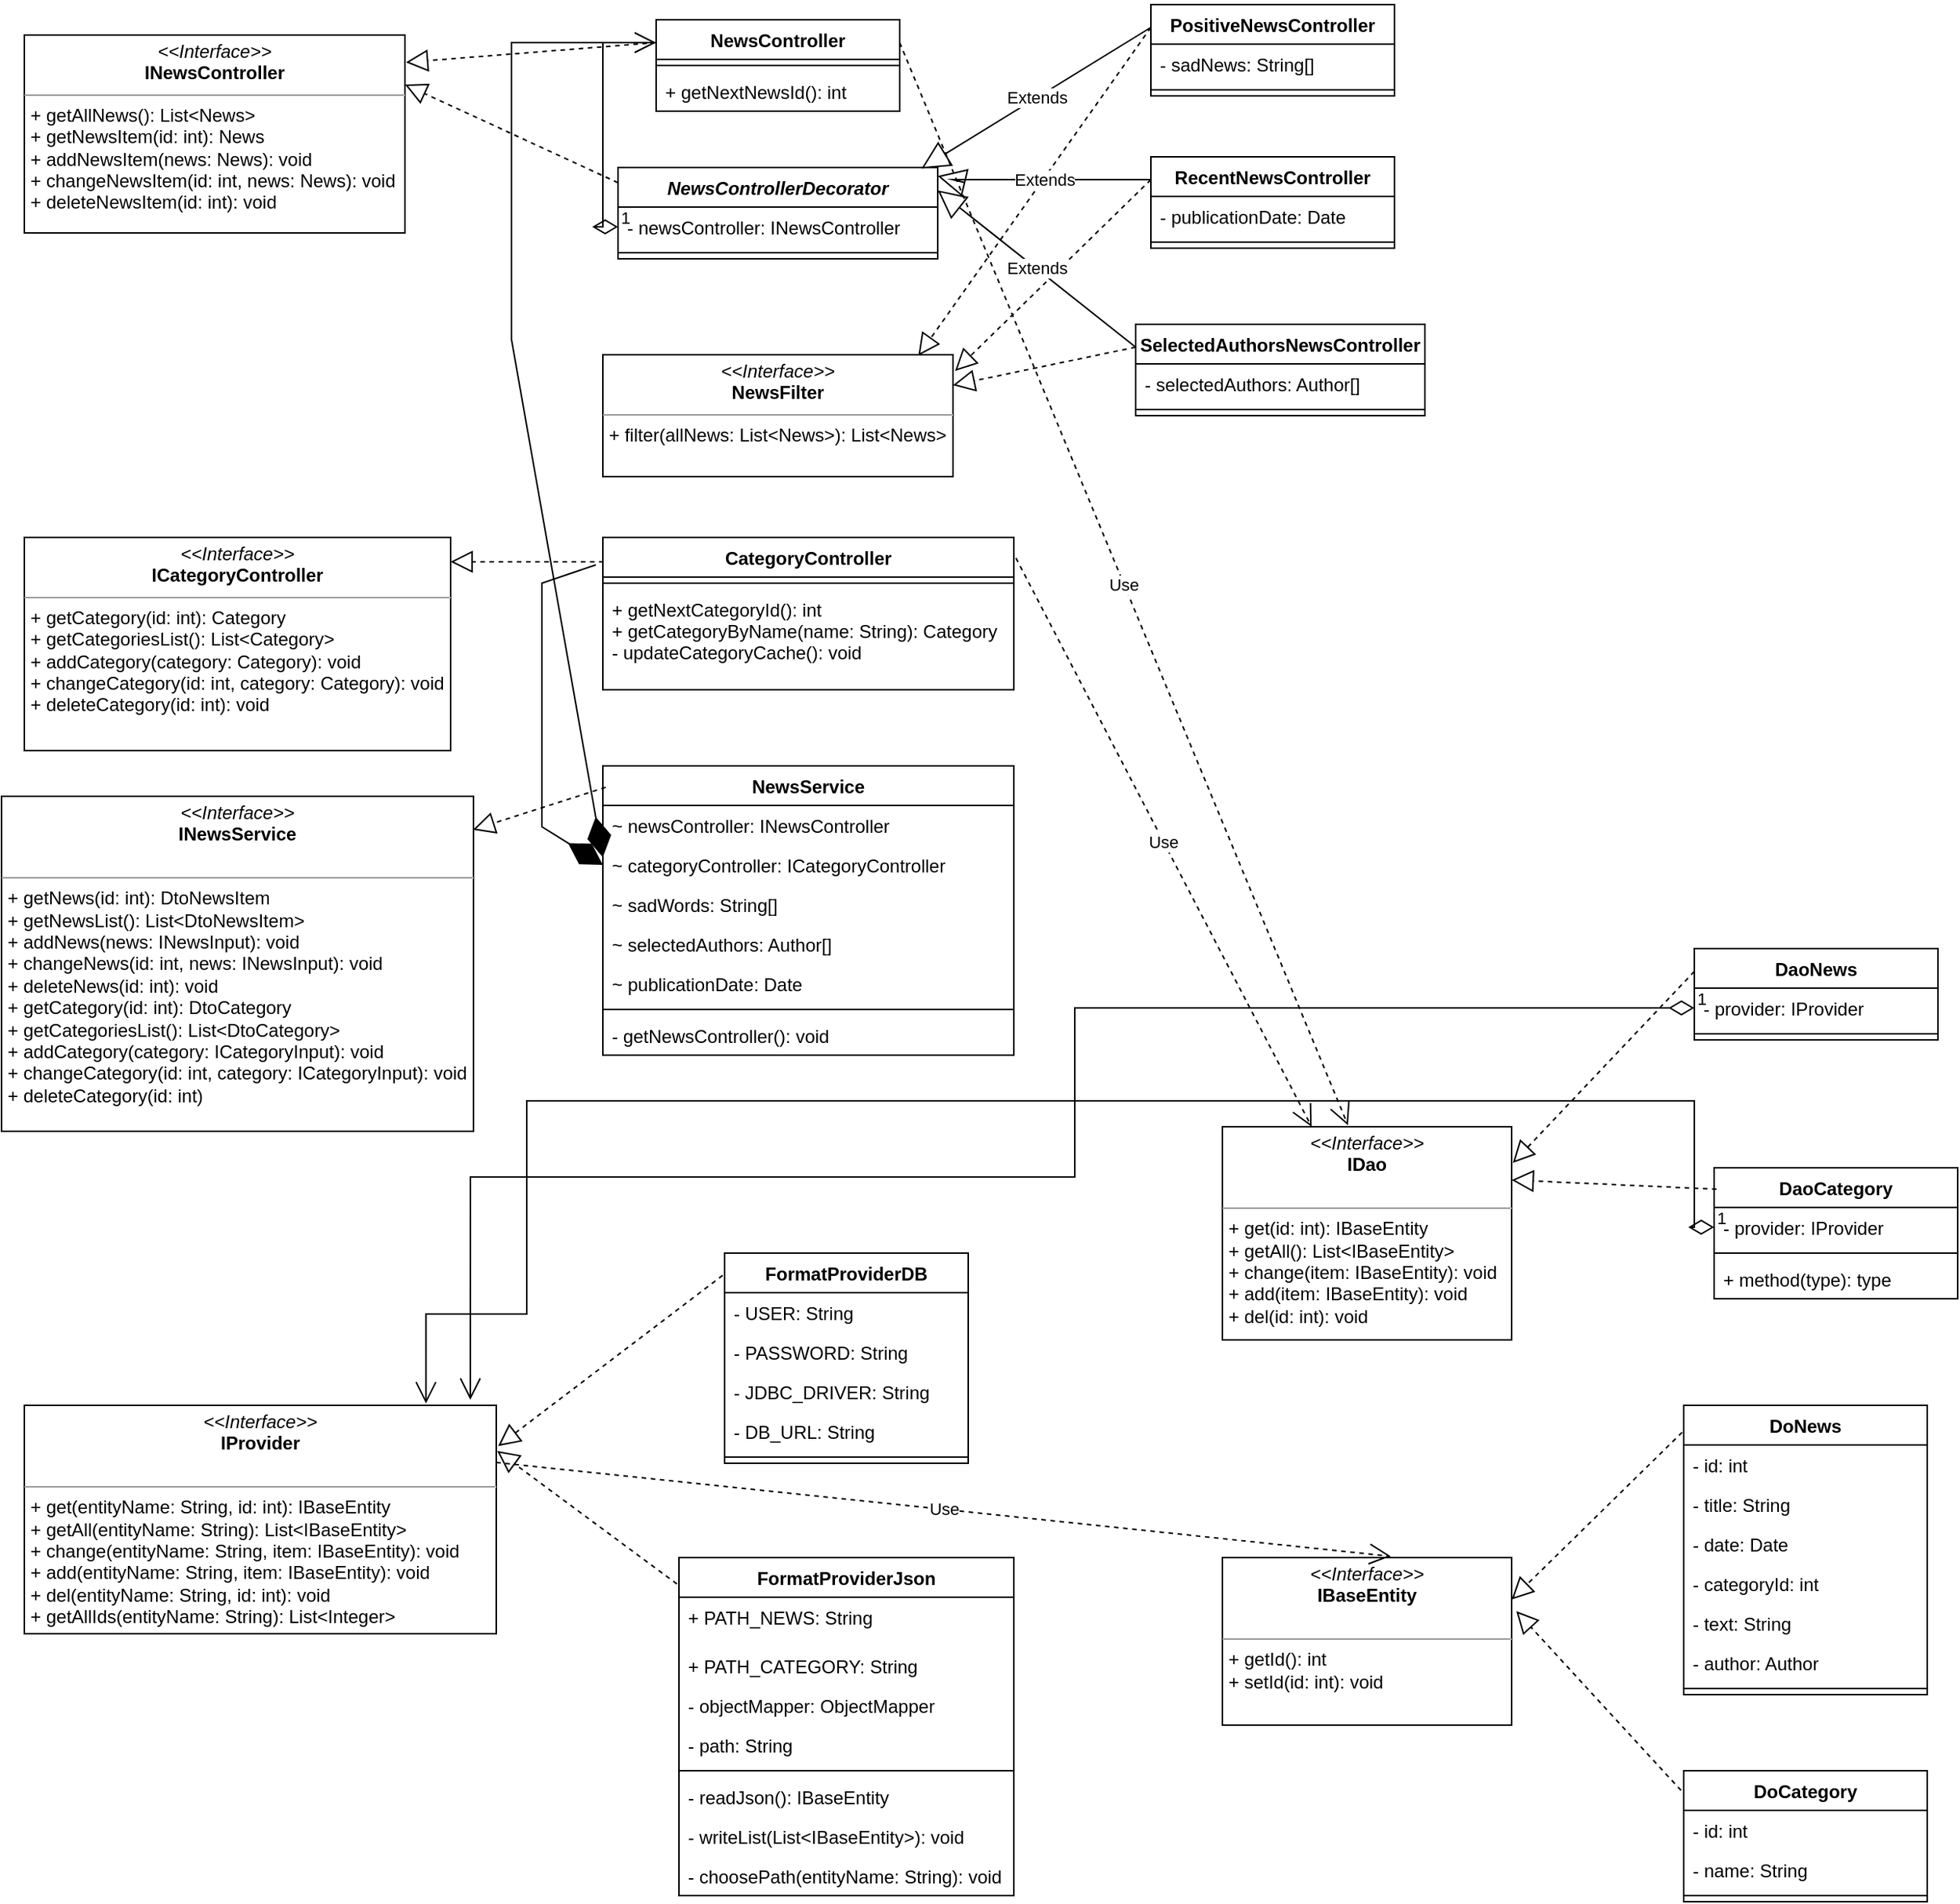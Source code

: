 <mxfile version="15.8.2" type="google"><diagram id="KRWo488J2m0xZVGB2oWI" name="Page-1"><mxGraphModel dx="1202" dy="513" grid="1" gridSize="10" guides="1" tooltips="1" connect="1" arrows="1" fold="1" page="1" pageScale="1" pageWidth="1654" pageHeight="2336" math="0" shadow="0"><root><mxCell id="0"/><mxCell id="1" parent="0"/><mxCell id="7Oiz3W9XAh2TRbQT5MyR-5" value="&lt;p style=&quot;margin: 0px ; margin-top: 4px ; text-align: center&quot;&gt;&lt;i&gt;&amp;lt;&amp;lt;Interface&amp;gt;&amp;gt;&lt;/i&gt;&lt;br&gt;&lt;b&gt;INewsController&lt;/b&gt;&lt;/p&gt;&lt;hr size=&quot;1&quot;&gt;&lt;p style=&quot;margin: 0px 0px 0px 4px&quot;&gt;+ getAllNews(): List&amp;lt;News&amp;gt;&lt;br&gt;+ getNewsItem(id: int): News&lt;/p&gt;&lt;p style=&quot;margin: 0px 0px 0px 4px&quot;&gt;+ addNewsItem(news: News): void&lt;/p&gt;&lt;p style=&quot;margin: 0px 0px 0px 4px&quot;&gt;+ changeNewsItem(id: int, news: News): void&lt;/p&gt;&lt;p style=&quot;margin: 0px 0px 0px 4px&quot;&gt;+ deleteNewsItem(id: int): void&lt;/p&gt;" style="verticalAlign=top;align=left;overflow=fill;fontSize=12;fontFamily=Helvetica;html=1;" vertex="1" parent="1"><mxGeometry x="40" y="40" width="250" height="130" as="geometry"/></mxCell><mxCell id="7Oiz3W9XAh2TRbQT5MyR-6" value="&lt;p style=&quot;margin: 0px ; margin-top: 4px ; text-align: center&quot;&gt;&lt;i&gt;&amp;lt;&amp;lt;Interface&amp;gt;&amp;gt;&lt;/i&gt;&lt;br&gt;&lt;b&gt;ICategoryController&lt;/b&gt;&lt;/p&gt;&lt;hr size=&quot;1&quot;&gt;&lt;p style=&quot;margin: 0px ; margin-left: 4px&quot;&gt;+ getCategory(id: int): Category&lt;br&gt;+ getCategoriesList(): List&amp;lt;Category&amp;gt;&lt;/p&gt;&lt;p style=&quot;margin: 0px ; margin-left: 4px&quot;&gt;+ addCategory(category: Category): void&lt;/p&gt;&lt;p style=&quot;margin: 0px ; margin-left: 4px&quot;&gt;+ changeCategory(id: int, category: Category): void&lt;/p&gt;&lt;p style=&quot;margin: 0px ; margin-left: 4px&quot;&gt;+ deleteCategory(id: int): void&lt;/p&gt;" style="verticalAlign=top;align=left;overflow=fill;fontSize=12;fontFamily=Helvetica;html=1;" vertex="1" parent="1"><mxGeometry x="40" y="370" width="280" height="140" as="geometry"/></mxCell><mxCell id="7Oiz3W9XAh2TRbQT5MyR-7" value="NewsController" style="swimlane;fontStyle=1;align=center;verticalAlign=top;childLayout=stackLayout;horizontal=1;startSize=26;horizontalStack=0;resizeParent=1;resizeParentMax=0;resizeLast=0;collapsible=1;marginBottom=0;" vertex="1" parent="1"><mxGeometry x="455" y="30" width="160" height="60" as="geometry"/></mxCell><mxCell id="7Oiz3W9XAh2TRbQT5MyR-9" value="" style="line;strokeWidth=1;fillColor=none;align=left;verticalAlign=middle;spacingTop=-1;spacingLeft=3;spacingRight=3;rotatable=0;labelPosition=right;points=[];portConstraint=eastwest;" vertex="1" parent="7Oiz3W9XAh2TRbQT5MyR-7"><mxGeometry y="26" width="160" height="8" as="geometry"/></mxCell><mxCell id="7Oiz3W9XAh2TRbQT5MyR-10" value="+ getNextNewsId(): int" style="text;strokeColor=none;fillColor=none;align=left;verticalAlign=top;spacingLeft=4;spacingRight=4;overflow=hidden;rotatable=0;points=[[0,0.5],[1,0.5]];portConstraint=eastwest;" vertex="1" parent="7Oiz3W9XAh2TRbQT5MyR-7"><mxGeometry y="34" width="160" height="26" as="geometry"/></mxCell><mxCell id="7Oiz3W9XAh2TRbQT5MyR-11" value="NewsControllerDecorator" style="swimlane;fontStyle=3;align=center;verticalAlign=top;childLayout=stackLayout;horizontal=1;startSize=26;horizontalStack=0;resizeParent=1;resizeParentMax=0;resizeLast=0;collapsible=1;marginBottom=0;" vertex="1" parent="1"><mxGeometry x="430" y="127" width="210" height="60" as="geometry"/></mxCell><mxCell id="7Oiz3W9XAh2TRbQT5MyR-12" value="- newsController: INewsController" style="text;strokeColor=none;fillColor=none;align=left;verticalAlign=top;spacingLeft=4;spacingRight=4;overflow=hidden;rotatable=0;points=[[0,0.5],[1,0.5]];portConstraint=eastwest;" vertex="1" parent="7Oiz3W9XAh2TRbQT5MyR-11"><mxGeometry y="26" width="210" height="26" as="geometry"/></mxCell><mxCell id="7Oiz3W9XAh2TRbQT5MyR-13" value="" style="line;strokeWidth=1;fillColor=none;align=left;verticalAlign=middle;spacingTop=-1;spacingLeft=3;spacingRight=3;rotatable=0;labelPosition=right;points=[];portConstraint=eastwest;" vertex="1" parent="7Oiz3W9XAh2TRbQT5MyR-11"><mxGeometry y="52" width="210" height="8" as="geometry"/></mxCell><mxCell id="7Oiz3W9XAh2TRbQT5MyR-15" value="PositiveNewsController" style="swimlane;fontStyle=1;align=center;verticalAlign=top;childLayout=stackLayout;horizontal=1;startSize=26;horizontalStack=0;resizeParent=1;resizeParentMax=0;resizeLast=0;collapsible=1;marginBottom=0;" vertex="1" parent="1"><mxGeometry x="780" y="20" width="160" height="60" as="geometry"/></mxCell><mxCell id="7Oiz3W9XAh2TRbQT5MyR-16" value="- sadNews: String[]" style="text;strokeColor=none;fillColor=none;align=left;verticalAlign=top;spacingLeft=4;spacingRight=4;overflow=hidden;rotatable=0;points=[[0,0.5],[1,0.5]];portConstraint=eastwest;" vertex="1" parent="7Oiz3W9XAh2TRbQT5MyR-15"><mxGeometry y="26" width="160" height="26" as="geometry"/></mxCell><mxCell id="7Oiz3W9XAh2TRbQT5MyR-17" value="" style="line;strokeWidth=1;fillColor=none;align=left;verticalAlign=middle;spacingTop=-1;spacingLeft=3;spacingRight=3;rotatable=0;labelPosition=right;points=[];portConstraint=eastwest;" vertex="1" parent="7Oiz3W9XAh2TRbQT5MyR-15"><mxGeometry y="52" width="160" height="8" as="geometry"/></mxCell><mxCell id="7Oiz3W9XAh2TRbQT5MyR-19" value="RecentNewsController" style="swimlane;fontStyle=1;align=center;verticalAlign=top;childLayout=stackLayout;horizontal=1;startSize=26;horizontalStack=0;resizeParent=1;resizeParentMax=0;resizeLast=0;collapsible=1;marginBottom=0;" vertex="1" parent="1"><mxGeometry x="780" y="120" width="160" height="60" as="geometry"/></mxCell><mxCell id="7Oiz3W9XAh2TRbQT5MyR-20" value="- publicationDate: Date" style="text;strokeColor=none;fillColor=none;align=left;verticalAlign=top;spacingLeft=4;spacingRight=4;overflow=hidden;rotatable=0;points=[[0,0.5],[1,0.5]];portConstraint=eastwest;" vertex="1" parent="7Oiz3W9XAh2TRbQT5MyR-19"><mxGeometry y="26" width="160" height="26" as="geometry"/></mxCell><mxCell id="7Oiz3W9XAh2TRbQT5MyR-21" value="" style="line;strokeWidth=1;fillColor=none;align=left;verticalAlign=middle;spacingTop=-1;spacingLeft=3;spacingRight=3;rotatable=0;labelPosition=right;points=[];portConstraint=eastwest;" vertex="1" parent="7Oiz3W9XAh2TRbQT5MyR-19"><mxGeometry y="52" width="160" height="8" as="geometry"/></mxCell><mxCell id="7Oiz3W9XAh2TRbQT5MyR-23" value="SelectedAuthorsNewsController" style="swimlane;fontStyle=1;align=center;verticalAlign=top;childLayout=stackLayout;horizontal=1;startSize=26;horizontalStack=0;resizeParent=1;resizeParentMax=0;resizeLast=0;collapsible=1;marginBottom=0;" vertex="1" parent="1"><mxGeometry x="770" y="230" width="190" height="60" as="geometry"/></mxCell><mxCell id="7Oiz3W9XAh2TRbQT5MyR-24" value="- selectedAuthors: Author[]" style="text;strokeColor=none;fillColor=none;align=left;verticalAlign=top;spacingLeft=4;spacingRight=4;overflow=hidden;rotatable=0;points=[[0,0.5],[1,0.5]];portConstraint=eastwest;" vertex="1" parent="7Oiz3W9XAh2TRbQT5MyR-23"><mxGeometry y="26" width="190" height="26" as="geometry"/></mxCell><mxCell id="7Oiz3W9XAh2TRbQT5MyR-25" value="" style="line;strokeWidth=1;fillColor=none;align=left;verticalAlign=middle;spacingTop=-1;spacingLeft=3;spacingRight=3;rotatable=0;labelPosition=right;points=[];portConstraint=eastwest;" vertex="1" parent="7Oiz3W9XAh2TRbQT5MyR-23"><mxGeometry y="52" width="190" height="8" as="geometry"/></mxCell><mxCell id="7Oiz3W9XAh2TRbQT5MyR-27" value="CategoryController" style="swimlane;fontStyle=1;align=center;verticalAlign=top;childLayout=stackLayout;horizontal=1;startSize=26;horizontalStack=0;resizeParent=1;resizeParentMax=0;resizeLast=0;collapsible=1;marginBottom=0;" vertex="1" parent="1"><mxGeometry x="420" y="370" width="270" height="100" as="geometry"/></mxCell><mxCell id="7Oiz3W9XAh2TRbQT5MyR-29" value="" style="line;strokeWidth=1;fillColor=none;align=left;verticalAlign=middle;spacingTop=-1;spacingLeft=3;spacingRight=3;rotatable=0;labelPosition=right;points=[];portConstraint=eastwest;" vertex="1" parent="7Oiz3W9XAh2TRbQT5MyR-27"><mxGeometry y="26" width="270" height="8" as="geometry"/></mxCell><mxCell id="7Oiz3W9XAh2TRbQT5MyR-30" value="+ getNextCategoryId(): int&#10;+ getCategoryByName(name: String): Category&#10;- updateCategoryCache(): void" style="text;strokeColor=none;fillColor=none;align=left;verticalAlign=top;spacingLeft=4;spacingRight=4;overflow=hidden;rotatable=0;points=[[0,0.5],[1,0.5]];portConstraint=eastwest;" vertex="1" parent="7Oiz3W9XAh2TRbQT5MyR-27"><mxGeometry y="34" width="270" height="66" as="geometry"/></mxCell><mxCell id="7Oiz3W9XAh2TRbQT5MyR-31" value="&lt;p style=&quot;margin: 0px ; margin-top: 4px ; text-align: center&quot;&gt;&lt;i&gt;&amp;lt;&amp;lt;Interface&amp;gt;&amp;gt;&lt;/i&gt;&lt;br&gt;&lt;b&gt;NewsFilter&lt;/b&gt;&lt;/p&gt;&lt;hr size=&quot;1&quot;&gt;&lt;p style=&quot;margin: 0px ; margin-left: 4px&quot;&gt;+ filter(allNews: List&amp;lt;News&amp;gt;): List&amp;lt;News&amp;gt;&lt;/p&gt;" style="verticalAlign=top;align=left;overflow=fill;fontSize=12;fontFamily=Helvetica;html=1;" vertex="1" parent="1"><mxGeometry x="420" y="250" width="230" height="80" as="geometry"/></mxCell><mxCell id="7Oiz3W9XAh2TRbQT5MyR-33" value="NewsService" style="swimlane;fontStyle=1;align=center;verticalAlign=top;childLayout=stackLayout;horizontal=1;startSize=26;horizontalStack=0;resizeParent=1;resizeParentMax=0;resizeLast=0;collapsible=1;marginBottom=0;" vertex="1" parent="1"><mxGeometry x="420" y="520" width="270" height="190" as="geometry"/></mxCell><mxCell id="7Oiz3W9XAh2TRbQT5MyR-34" value="~ newsController: INewsController" style="text;strokeColor=none;fillColor=none;align=left;verticalAlign=top;spacingLeft=4;spacingRight=4;overflow=hidden;rotatable=0;points=[[0,0.5],[1,0.5]];portConstraint=eastwest;" vertex="1" parent="7Oiz3W9XAh2TRbQT5MyR-33"><mxGeometry y="26" width="270" height="26" as="geometry"/></mxCell><mxCell id="7Oiz3W9XAh2TRbQT5MyR-40" value="~ categoryController: ICategoryController" style="text;strokeColor=none;fillColor=none;align=left;verticalAlign=top;spacingLeft=4;spacingRight=4;overflow=hidden;rotatable=0;points=[[0,0.5],[1,0.5]];portConstraint=eastwest;" vertex="1" parent="7Oiz3W9XAh2TRbQT5MyR-33"><mxGeometry y="52" width="270" height="26" as="geometry"/></mxCell><mxCell id="7Oiz3W9XAh2TRbQT5MyR-38" value="~ sadWords: String[]" style="text;strokeColor=none;fillColor=none;align=left;verticalAlign=top;spacingLeft=4;spacingRight=4;overflow=hidden;rotatable=0;points=[[0,0.5],[1,0.5]];portConstraint=eastwest;" vertex="1" parent="7Oiz3W9XAh2TRbQT5MyR-33"><mxGeometry y="78" width="270" height="26" as="geometry"/></mxCell><mxCell id="7Oiz3W9XAh2TRbQT5MyR-39" value="~ selectedAuthors: Author[]" style="text;strokeColor=none;fillColor=none;align=left;verticalAlign=top;spacingLeft=4;spacingRight=4;overflow=hidden;rotatable=0;points=[[0,0.5],[1,0.5]];portConstraint=eastwest;" vertex="1" parent="7Oiz3W9XAh2TRbQT5MyR-33"><mxGeometry y="104" width="270" height="26" as="geometry"/></mxCell><mxCell id="7Oiz3W9XAh2TRbQT5MyR-37" value="~ publicationDate: Date" style="text;strokeColor=none;fillColor=none;align=left;verticalAlign=top;spacingLeft=4;spacingRight=4;overflow=hidden;rotatable=0;points=[[0,0.5],[1,0.5]];portConstraint=eastwest;" vertex="1" parent="7Oiz3W9XAh2TRbQT5MyR-33"><mxGeometry y="130" width="270" height="26" as="geometry"/></mxCell><mxCell id="7Oiz3W9XAh2TRbQT5MyR-35" value="" style="line;strokeWidth=1;fillColor=none;align=left;verticalAlign=middle;spacingTop=-1;spacingLeft=3;spacingRight=3;rotatable=0;labelPosition=right;points=[];portConstraint=eastwest;" vertex="1" parent="7Oiz3W9XAh2TRbQT5MyR-33"><mxGeometry y="156" width="270" height="8" as="geometry"/></mxCell><mxCell id="7Oiz3W9XAh2TRbQT5MyR-36" value="- getNewsController(): void" style="text;strokeColor=none;fillColor=none;align=left;verticalAlign=top;spacingLeft=4;spacingRight=4;overflow=hidden;rotatable=0;points=[[0,0.5],[1,0.5]];portConstraint=eastwest;" vertex="1" parent="7Oiz3W9XAh2TRbQT5MyR-33"><mxGeometry y="164" width="270" height="26" as="geometry"/></mxCell><mxCell id="7Oiz3W9XAh2TRbQT5MyR-41" value="&lt;p style=&quot;margin: 0px ; margin-top: 4px ; text-align: center&quot;&gt;&lt;i&gt;&amp;lt;&amp;lt;Interface&amp;gt;&amp;gt;&lt;/i&gt;&lt;br&gt;&lt;b&gt;INewsService&lt;/b&gt;&lt;/p&gt;&lt;p style=&quot;margin: 0px ; margin-left: 4px&quot;&gt;&lt;br&gt;&lt;/p&gt;&lt;hr size=&quot;1&quot;&gt;&lt;p style=&quot;margin: 0px ; margin-left: 4px&quot;&gt;+ getNews(id: int): DtoNewsItem&lt;/p&gt;&lt;p style=&quot;margin: 0px ; margin-left: 4px&quot;&gt;+ getNewsList(): List&amp;lt;DtoNewsItem&amp;gt;&lt;/p&gt;&lt;p style=&quot;margin: 0px ; margin-left: 4px&quot;&gt;+ addNews(news: INewsInput): void&lt;/p&gt;&lt;p style=&quot;margin: 0px ; margin-left: 4px&quot;&gt;+ changeNews(id: int, news: INewsInput): void&lt;/p&gt;&lt;p style=&quot;margin: 0px ; margin-left: 4px&quot;&gt;+ deleteNews(id: int): void&lt;/p&gt;&lt;p style=&quot;margin: 0px ; margin-left: 4px&quot;&gt;+ getCategory(id: int): DtoCategory&lt;/p&gt;&lt;p style=&quot;margin: 0px ; margin-left: 4px&quot;&gt;+ getCategoriesList(): List&amp;lt;DtoCategory&amp;gt;&lt;/p&gt;&lt;p style=&quot;margin: 0px ; margin-left: 4px&quot;&gt;+ addCategory(category: ICategoryInput): void&lt;/p&gt;&lt;p style=&quot;margin: 0px ; margin-left: 4px&quot;&gt;+ changeCategory(id: int, category: ICategoryInput): void&lt;/p&gt;&lt;p style=&quot;margin: 0px ; margin-left: 4px&quot;&gt;+ deleteCategory(id: int)&lt;/p&gt;&lt;p style=&quot;margin: 0px ; margin-left: 4px&quot;&gt;&lt;br&gt;&lt;/p&gt;" style="verticalAlign=top;align=left;overflow=fill;fontSize=12;fontFamily=Helvetica;html=1;" vertex="1" parent="1"><mxGeometry x="25" y="540" width="310" height="220" as="geometry"/></mxCell><mxCell id="7Oiz3W9XAh2TRbQT5MyR-42" value="" style="endArrow=block;dashed=1;endFill=0;endSize=12;html=1;rounded=0;exitX=0;exitY=0.25;exitDx=0;exitDy=0;entryX=1.003;entryY=0.138;entryDx=0;entryDy=0;entryPerimeter=0;" edge="1" parent="1" source="7Oiz3W9XAh2TRbQT5MyR-7" target="7Oiz3W9XAh2TRbQT5MyR-5"><mxGeometry width="160" relative="1" as="geometry"><mxPoint x="390" y="230" as="sourcePoint"/><mxPoint x="550" y="230" as="targetPoint"/></mxGeometry></mxCell><mxCell id="7Oiz3W9XAh2TRbQT5MyR-43" value="" style="endArrow=block;dashed=1;endFill=0;endSize=12;html=1;rounded=0;exitX=0;exitY=0.167;exitDx=0;exitDy=0;exitPerimeter=0;entryX=1;entryY=0.25;entryDx=0;entryDy=0;" edge="1" parent="1" source="7Oiz3W9XAh2TRbQT5MyR-11" target="7Oiz3W9XAh2TRbQT5MyR-5"><mxGeometry width="160" relative="1" as="geometry"><mxPoint x="390" y="230" as="sourcePoint"/><mxPoint x="300" y="130" as="targetPoint"/></mxGeometry></mxCell><mxCell id="7Oiz3W9XAh2TRbQT5MyR-45" value="" style="endArrow=block;dashed=1;endFill=0;endSize=12;html=1;rounded=0;exitX=0;exitY=0.25;exitDx=0;exitDy=0;entryX=0.901;entryY=0.008;entryDx=0;entryDy=0;entryPerimeter=0;" edge="1" parent="1" source="7Oiz3W9XAh2TRbQT5MyR-15" target="7Oiz3W9XAh2TRbQT5MyR-31"><mxGeometry width="160" relative="1" as="geometry"><mxPoint x="390" y="230" as="sourcePoint"/><mxPoint x="550" y="230" as="targetPoint"/></mxGeometry></mxCell><mxCell id="7Oiz3W9XAh2TRbQT5MyR-46" value="" style="endArrow=block;dashed=1;endFill=0;endSize=12;html=1;rounded=0;exitX=0;exitY=0.25;exitDx=0;exitDy=0;entryX=1.006;entryY=0.133;entryDx=0;entryDy=0;entryPerimeter=0;" edge="1" parent="1" source="7Oiz3W9XAh2TRbQT5MyR-19" target="7Oiz3W9XAh2TRbQT5MyR-31"><mxGeometry width="160" relative="1" as="geometry"><mxPoint x="390" y="230" as="sourcePoint"/><mxPoint x="550" y="230" as="targetPoint"/></mxGeometry></mxCell><mxCell id="7Oiz3W9XAh2TRbQT5MyR-47" value="" style="endArrow=block;dashed=1;endFill=0;endSize=12;html=1;rounded=0;exitX=0;exitY=0.25;exitDx=0;exitDy=0;entryX=1;entryY=0.25;entryDx=0;entryDy=0;" edge="1" parent="1" source="7Oiz3W9XAh2TRbQT5MyR-23" target="7Oiz3W9XAh2TRbQT5MyR-31"><mxGeometry width="160" relative="1" as="geometry"><mxPoint x="390" y="230" as="sourcePoint"/><mxPoint x="550" y="230" as="targetPoint"/></mxGeometry></mxCell><mxCell id="7Oiz3W9XAh2TRbQT5MyR-48" value="Extends" style="endArrow=block;endSize=16;endFill=0;html=1;rounded=0;exitX=0;exitY=0.25;exitDx=0;exitDy=0;entryX=0.949;entryY=0.012;entryDx=0;entryDy=0;entryPerimeter=0;" edge="1" parent="1" source="7Oiz3W9XAh2TRbQT5MyR-15" target="7Oiz3W9XAh2TRbQT5MyR-11"><mxGeometry width="160" relative="1" as="geometry"><mxPoint x="390" y="230" as="sourcePoint"/><mxPoint x="550" y="230" as="targetPoint"/></mxGeometry></mxCell><mxCell id="7Oiz3W9XAh2TRbQT5MyR-49" value="Extends" style="endArrow=block;endSize=16;endFill=0;html=1;rounded=0;exitX=0;exitY=0.25;exitDx=0;exitDy=0;entryX=1;entryY=0.093;entryDx=0;entryDy=0;entryPerimeter=0;" edge="1" parent="1" source="7Oiz3W9XAh2TRbQT5MyR-19" target="7Oiz3W9XAh2TRbQT5MyR-11"><mxGeometry width="160" relative="1" as="geometry"><mxPoint x="390" y="230" as="sourcePoint"/><mxPoint x="550" y="230" as="targetPoint"/><Array as="points"><mxPoint x="650" y="135"/></Array></mxGeometry></mxCell><mxCell id="7Oiz3W9XAh2TRbQT5MyR-50" value="Extends" style="endArrow=block;endSize=16;endFill=0;html=1;rounded=0;exitX=0;exitY=0.25;exitDx=0;exitDy=0;entryX=1;entryY=0.25;entryDx=0;entryDy=0;" edge="1" parent="1" source="7Oiz3W9XAh2TRbQT5MyR-23" target="7Oiz3W9XAh2TRbQT5MyR-11"><mxGeometry width="160" relative="1" as="geometry"><mxPoint x="390" y="230" as="sourcePoint"/><mxPoint x="550" y="230" as="targetPoint"/></mxGeometry></mxCell><mxCell id="7Oiz3W9XAh2TRbQT5MyR-51" value="" style="endArrow=block;dashed=1;endFill=0;endSize=12;html=1;rounded=0;exitX=0.002;exitY=0.16;exitDx=0;exitDy=0;exitPerimeter=0;entryX=1;entryY=0.114;entryDx=0;entryDy=0;entryPerimeter=0;" edge="1" parent="1" source="7Oiz3W9XAh2TRbQT5MyR-27" target="7Oiz3W9XAh2TRbQT5MyR-6"><mxGeometry width="160" relative="1" as="geometry"><mxPoint x="390" y="330" as="sourcePoint"/><mxPoint x="550" y="330" as="targetPoint"/></mxGeometry></mxCell><mxCell id="7Oiz3W9XAh2TRbQT5MyR-52" value="1" style="endArrow=open;html=1;endSize=12;startArrow=diamondThin;startSize=14;startFill=0;edgeStyle=orthogonalEdgeStyle;align=left;verticalAlign=bottom;rounded=0;exitX=0;exitY=0.5;exitDx=0;exitDy=0;entryX=0;entryY=0.25;entryDx=0;entryDy=0;" edge="1" parent="1" source="7Oiz3W9XAh2TRbQT5MyR-12" target="7Oiz3W9XAh2TRbQT5MyR-7"><mxGeometry x="-1" y="3" relative="1" as="geometry"><mxPoint x="400" y="240" as="sourcePoint"/><mxPoint x="560" y="240" as="targetPoint"/></mxGeometry></mxCell><mxCell id="7Oiz3W9XAh2TRbQT5MyR-53" value="" style="endArrow=diamondThin;endFill=1;endSize=24;html=1;rounded=0;exitX=0;exitY=0.25;exitDx=0;exitDy=0;" edge="1" parent="1" source="7Oiz3W9XAh2TRbQT5MyR-7"><mxGeometry width="160" relative="1" as="geometry"><mxPoint x="400" y="210" as="sourcePoint"/><mxPoint x="420" y="580" as="targetPoint"/><Array as="points"><mxPoint x="360" y="45"/><mxPoint x="360" y="240"/></Array></mxGeometry></mxCell><mxCell id="7Oiz3W9XAh2TRbQT5MyR-54" value="" style="endArrow=diamondThin;endFill=1;endSize=24;html=1;rounded=0;entryX=0;entryY=0.5;entryDx=0;entryDy=0;exitX=-0.017;exitY=0.18;exitDx=0;exitDy=0;exitPerimeter=0;" edge="1" parent="1" source="7Oiz3W9XAh2TRbQT5MyR-27" target="7Oiz3W9XAh2TRbQT5MyR-40"><mxGeometry width="160" relative="1" as="geometry"><mxPoint x="430" y="420" as="sourcePoint"/><mxPoint x="590" y="420" as="targetPoint"/><Array as="points"><mxPoint x="380" y="400"/><mxPoint x="380" y="480"/><mxPoint x="380" y="560"/></Array></mxGeometry></mxCell><mxCell id="7Oiz3W9XAh2TRbQT5MyR-55" value="" style="endArrow=block;dashed=1;endFill=0;endSize=12;html=1;rounded=0;exitX=0.007;exitY=0.074;exitDx=0;exitDy=0;exitPerimeter=0;entryX=0.999;entryY=0.1;entryDx=0;entryDy=0;entryPerimeter=0;" edge="1" parent="1" source="7Oiz3W9XAh2TRbQT5MyR-33" target="7Oiz3W9XAh2TRbQT5MyR-41"><mxGeometry width="160" relative="1" as="geometry"><mxPoint x="420" y="540" as="sourcePoint"/><mxPoint x="580" y="540" as="targetPoint"/></mxGeometry></mxCell><mxCell id="7Oiz3W9XAh2TRbQT5MyR-56" value="&lt;p style=&quot;margin: 0px ; margin-top: 4px ; text-align: center&quot;&gt;&lt;i&gt;&amp;lt;&amp;lt;Interface&amp;gt;&amp;gt;&lt;/i&gt;&lt;br&gt;&lt;b&gt;IProvider&lt;/b&gt;&lt;/p&gt;&lt;p style=&quot;margin: 0px ; margin-left: 4px&quot;&gt;&lt;br&gt;&lt;/p&gt;&lt;hr size=&quot;1&quot;&gt;&lt;p style=&quot;margin: 0px ; margin-left: 4px&quot;&gt;+ get(entityName: String, id: int): IBaseEntity&lt;br&gt;+ getAll(entityName: String): List&amp;lt;IBaseEntity&amp;gt;&lt;/p&gt;&lt;p style=&quot;margin: 0px ; margin-left: 4px&quot;&gt;+ change(entityName: String, item: IBaseEntity): void&lt;/p&gt;&lt;p style=&quot;margin: 0px ; margin-left: 4px&quot;&gt;+ add(entityName: String, item: IBaseEntity): void&lt;/p&gt;&lt;p style=&quot;margin: 0px ; margin-left: 4px&quot;&gt;+ del(entityName: String, id: int): void&lt;/p&gt;&lt;p style=&quot;margin: 0px ; margin-left: 4px&quot;&gt;+ getAllIds(entityName: String): List&amp;lt;Integer&amp;gt;&lt;/p&gt;&lt;p style=&quot;margin: 0px ; margin-left: 4px&quot;&gt;&lt;br&gt;&lt;/p&gt;" style="verticalAlign=top;align=left;overflow=fill;fontSize=12;fontFamily=Helvetica;html=1;" vertex="1" parent="1"><mxGeometry x="40" y="940" width="310" height="150" as="geometry"/></mxCell><mxCell id="7Oiz3W9XAh2TRbQT5MyR-57" value="FormatProviderDB" style="swimlane;fontStyle=1;align=center;verticalAlign=top;childLayout=stackLayout;horizontal=1;startSize=26;horizontalStack=0;resizeParent=1;resizeParentMax=0;resizeLast=0;collapsible=1;marginBottom=0;" vertex="1" parent="1"><mxGeometry x="500" y="840" width="160" height="138" as="geometry"/></mxCell><mxCell id="7Oiz3W9XAh2TRbQT5MyR-58" value="- USER: String" style="text;strokeColor=none;fillColor=none;align=left;verticalAlign=top;spacingLeft=4;spacingRight=4;overflow=hidden;rotatable=0;points=[[0,0.5],[1,0.5]];portConstraint=eastwest;" vertex="1" parent="7Oiz3W9XAh2TRbQT5MyR-57"><mxGeometry y="26" width="160" height="26" as="geometry"/></mxCell><mxCell id="7Oiz3W9XAh2TRbQT5MyR-62" value="- PASSWORD: String" style="text;strokeColor=none;fillColor=none;align=left;verticalAlign=top;spacingLeft=4;spacingRight=4;overflow=hidden;rotatable=0;points=[[0,0.5],[1,0.5]];portConstraint=eastwest;" vertex="1" parent="7Oiz3W9XAh2TRbQT5MyR-57"><mxGeometry y="52" width="160" height="26" as="geometry"/></mxCell><mxCell id="7Oiz3W9XAh2TRbQT5MyR-63" value="- JDBC_DRIVER: String" style="text;strokeColor=none;fillColor=none;align=left;verticalAlign=top;spacingLeft=4;spacingRight=4;overflow=hidden;rotatable=0;points=[[0,0.5],[1,0.5]];portConstraint=eastwest;" vertex="1" parent="7Oiz3W9XAh2TRbQT5MyR-57"><mxGeometry y="78" width="160" height="26" as="geometry"/></mxCell><mxCell id="7Oiz3W9XAh2TRbQT5MyR-61" value="- DB_URL: String" style="text;strokeColor=none;fillColor=none;align=left;verticalAlign=top;spacingLeft=4;spacingRight=4;overflow=hidden;rotatable=0;points=[[0,0.5],[1,0.5]];portConstraint=eastwest;" vertex="1" parent="7Oiz3W9XAh2TRbQT5MyR-57"><mxGeometry y="104" width="160" height="26" as="geometry"/></mxCell><mxCell id="7Oiz3W9XAh2TRbQT5MyR-59" value="" style="line;strokeWidth=1;fillColor=none;align=left;verticalAlign=middle;spacingTop=-1;spacingLeft=3;spacingRight=3;rotatable=0;labelPosition=right;points=[];portConstraint=eastwest;" vertex="1" parent="7Oiz3W9XAh2TRbQT5MyR-57"><mxGeometry y="130" width="160" height="8" as="geometry"/></mxCell><mxCell id="7Oiz3W9XAh2TRbQT5MyR-64" value="FormatProviderJson" style="swimlane;fontStyle=1;align=center;verticalAlign=top;childLayout=stackLayout;horizontal=1;startSize=26;horizontalStack=0;resizeParent=1;resizeParentMax=0;resizeLast=0;collapsible=1;marginBottom=0;" vertex="1" parent="1"><mxGeometry x="470" y="1040" width="220" height="222" as="geometry"/></mxCell><mxCell id="7Oiz3W9XAh2TRbQT5MyR-65" value="+ PATH_NEWS: String" style="text;strokeColor=none;fillColor=none;align=left;verticalAlign=top;spacingLeft=4;spacingRight=4;overflow=hidden;rotatable=0;points=[[0,0.5],[1,0.5]];portConstraint=eastwest;" vertex="1" parent="7Oiz3W9XAh2TRbQT5MyR-64"><mxGeometry y="26" width="220" height="32" as="geometry"/></mxCell><mxCell id="7Oiz3W9XAh2TRbQT5MyR-70" value="+ PATH_CATEGORY: String" style="text;strokeColor=none;fillColor=none;align=left;verticalAlign=top;spacingLeft=4;spacingRight=4;overflow=hidden;rotatable=0;points=[[0,0.5],[1,0.5]];portConstraint=eastwest;" vertex="1" parent="7Oiz3W9XAh2TRbQT5MyR-64"><mxGeometry y="58" width="220" height="26" as="geometry"/></mxCell><mxCell id="7Oiz3W9XAh2TRbQT5MyR-69" value="- objectMapper: ObjectMapper" style="text;strokeColor=none;fillColor=none;align=left;verticalAlign=top;spacingLeft=4;spacingRight=4;overflow=hidden;rotatable=0;points=[[0,0.5],[1,0.5]];portConstraint=eastwest;" vertex="1" parent="7Oiz3W9XAh2TRbQT5MyR-64"><mxGeometry y="84" width="220" height="26" as="geometry"/></mxCell><mxCell id="7Oiz3W9XAh2TRbQT5MyR-68" value="- path: String" style="text;strokeColor=none;fillColor=none;align=left;verticalAlign=top;spacingLeft=4;spacingRight=4;overflow=hidden;rotatable=0;points=[[0,0.5],[1,0.5]];portConstraint=eastwest;" vertex="1" parent="7Oiz3W9XAh2TRbQT5MyR-64"><mxGeometry y="110" width="220" height="26" as="geometry"/></mxCell><mxCell id="7Oiz3W9XAh2TRbQT5MyR-66" value="" style="line;strokeWidth=1;fillColor=none;align=left;verticalAlign=middle;spacingTop=-1;spacingLeft=3;spacingRight=3;rotatable=0;labelPosition=right;points=[];portConstraint=eastwest;" vertex="1" parent="7Oiz3W9XAh2TRbQT5MyR-64"><mxGeometry y="136" width="220" height="8" as="geometry"/></mxCell><mxCell id="7Oiz3W9XAh2TRbQT5MyR-67" value="- readJson(): IBaseEntity" style="text;strokeColor=none;fillColor=none;align=left;verticalAlign=top;spacingLeft=4;spacingRight=4;overflow=hidden;rotatable=0;points=[[0,0.5],[1,0.5]];portConstraint=eastwest;" vertex="1" parent="7Oiz3W9XAh2TRbQT5MyR-64"><mxGeometry y="144" width="220" height="26" as="geometry"/></mxCell><mxCell id="7Oiz3W9XAh2TRbQT5MyR-72" value="- writeList(List&lt;IBaseEntity&gt;): void" style="text;strokeColor=none;fillColor=none;align=left;verticalAlign=top;spacingLeft=4;spacingRight=4;overflow=hidden;rotatable=0;points=[[0,0.5],[1,0.5]];portConstraint=eastwest;" vertex="1" parent="7Oiz3W9XAh2TRbQT5MyR-64"><mxGeometry y="170" width="220" height="26" as="geometry"/></mxCell><mxCell id="7Oiz3W9XAh2TRbQT5MyR-71" value="- choosePath(entityName: String): void" style="text;strokeColor=none;fillColor=none;align=left;verticalAlign=top;spacingLeft=4;spacingRight=4;overflow=hidden;rotatable=0;points=[[0,0.5],[1,0.5]];portConstraint=eastwest;" vertex="1" parent="7Oiz3W9XAh2TRbQT5MyR-64"><mxGeometry y="196" width="220" height="26" as="geometry"/></mxCell><mxCell id="7Oiz3W9XAh2TRbQT5MyR-73" value="" style="endArrow=block;dashed=1;endFill=0;endSize=12;html=1;rounded=0;exitX=-0.008;exitY=0.106;exitDx=0;exitDy=0;exitPerimeter=0;entryX=1.004;entryY=0.178;entryDx=0;entryDy=0;entryPerimeter=0;" edge="1" parent="1" source="7Oiz3W9XAh2TRbQT5MyR-57" target="7Oiz3W9XAh2TRbQT5MyR-56"><mxGeometry width="160" relative="1" as="geometry"><mxPoint x="390" y="1090" as="sourcePoint"/><mxPoint x="550" y="1090" as="targetPoint"/></mxGeometry></mxCell><mxCell id="7Oiz3W9XAh2TRbQT5MyR-74" value="" style="endArrow=block;dashed=1;endFill=0;endSize=12;html=1;rounded=0;exitX=-0.006;exitY=0.078;exitDx=0;exitDy=0;exitPerimeter=0;entryX=1.002;entryY=0.2;entryDx=0;entryDy=0;entryPerimeter=0;" edge="1" parent="1" source="7Oiz3W9XAh2TRbQT5MyR-64" target="7Oiz3W9XAh2TRbQT5MyR-56"><mxGeometry width="160" relative="1" as="geometry"><mxPoint x="400" y="1020" as="sourcePoint"/><mxPoint x="560" y="1020" as="targetPoint"/></mxGeometry></mxCell><mxCell id="7Oiz3W9XAh2TRbQT5MyR-75" value="&lt;p style=&quot;margin: 0px ; margin-top: 4px ; text-align: center&quot;&gt;&lt;i&gt;&amp;lt;&amp;lt;Interface&amp;gt;&amp;gt;&lt;/i&gt;&lt;br&gt;&lt;b&gt;IDao&lt;/b&gt;&lt;/p&gt;&lt;p style=&quot;margin: 0px ; margin-left: 4px&quot;&gt;&lt;br&gt;&lt;/p&gt;&lt;hr size=&quot;1&quot;&gt;&lt;p style=&quot;margin: 0px ; margin-left: 4px&quot;&gt;+ get(id: int): IBaseEntity&lt;br&gt;+ getAll(): List&amp;lt;IBaseEntity&amp;gt;&lt;/p&gt;&lt;p style=&quot;margin: 0px ; margin-left: 4px&quot;&gt;+ change(item: IBaseEntity): void&lt;/p&gt;&lt;p style=&quot;margin: 0px ; margin-left: 4px&quot;&gt;+ add(item: IBaseEntity): void&lt;/p&gt;&lt;p style=&quot;margin: 0px ; margin-left: 4px&quot;&gt;+ del(id: int): void&lt;/p&gt;" style="verticalAlign=top;align=left;overflow=fill;fontSize=12;fontFamily=Helvetica;html=1;" vertex="1" parent="1"><mxGeometry x="827" y="757" width="190" height="140" as="geometry"/></mxCell><mxCell id="7Oiz3W9XAh2TRbQT5MyR-76" value="DaoNews" style="swimlane;fontStyle=1;align=center;verticalAlign=top;childLayout=stackLayout;horizontal=1;startSize=26;horizontalStack=0;resizeParent=1;resizeParentMax=0;resizeLast=0;collapsible=1;marginBottom=0;" vertex="1" parent="1"><mxGeometry x="1137" y="640" width="160" height="60" as="geometry"/></mxCell><mxCell id="7Oiz3W9XAh2TRbQT5MyR-77" value="- provider: IProvider" style="text;strokeColor=none;fillColor=none;align=left;verticalAlign=top;spacingLeft=4;spacingRight=4;overflow=hidden;rotatable=0;points=[[0,0.5],[1,0.5]];portConstraint=eastwest;" vertex="1" parent="7Oiz3W9XAh2TRbQT5MyR-76"><mxGeometry y="26" width="160" height="26" as="geometry"/></mxCell><mxCell id="7Oiz3W9XAh2TRbQT5MyR-78" value="" style="line;strokeWidth=1;fillColor=none;align=left;verticalAlign=middle;spacingTop=-1;spacingLeft=3;spacingRight=3;rotatable=0;labelPosition=right;points=[];portConstraint=eastwest;" vertex="1" parent="7Oiz3W9XAh2TRbQT5MyR-76"><mxGeometry y="52" width="160" height="8" as="geometry"/></mxCell><mxCell id="7Oiz3W9XAh2TRbQT5MyR-80" value="DaoCategory" style="swimlane;fontStyle=1;align=center;verticalAlign=top;childLayout=stackLayout;horizontal=1;startSize=26;horizontalStack=0;resizeParent=1;resizeParentMax=0;resizeLast=0;collapsible=1;marginBottom=0;" vertex="1" parent="1"><mxGeometry x="1150" y="784" width="160" height="86" as="geometry"/></mxCell><mxCell id="7Oiz3W9XAh2TRbQT5MyR-81" value="- provider: IProvider" style="text;strokeColor=none;fillColor=none;align=left;verticalAlign=top;spacingLeft=4;spacingRight=4;overflow=hidden;rotatable=0;points=[[0,0.5],[1,0.5]];portConstraint=eastwest;" vertex="1" parent="7Oiz3W9XAh2TRbQT5MyR-80"><mxGeometry y="26" width="160" height="26" as="geometry"/></mxCell><mxCell id="7Oiz3W9XAh2TRbQT5MyR-82" value="" style="line;strokeWidth=1;fillColor=none;align=left;verticalAlign=middle;spacingTop=-1;spacingLeft=3;spacingRight=3;rotatable=0;labelPosition=right;points=[];portConstraint=eastwest;" vertex="1" parent="7Oiz3W9XAh2TRbQT5MyR-80"><mxGeometry y="52" width="160" height="8" as="geometry"/></mxCell><mxCell id="7Oiz3W9XAh2TRbQT5MyR-83" value="+ method(type): type" style="text;strokeColor=none;fillColor=none;align=left;verticalAlign=top;spacingLeft=4;spacingRight=4;overflow=hidden;rotatable=0;points=[[0,0.5],[1,0.5]];portConstraint=eastwest;" vertex="1" parent="7Oiz3W9XAh2TRbQT5MyR-80"><mxGeometry y="60" width="160" height="26" as="geometry"/></mxCell><mxCell id="7Oiz3W9XAh2TRbQT5MyR-84" value="" style="endArrow=block;dashed=1;endFill=0;endSize=12;html=1;rounded=0;exitX=0;exitY=0.25;exitDx=0;exitDy=0;entryX=1.004;entryY=0.17;entryDx=0;entryDy=0;entryPerimeter=0;" edge="1" parent="1" source="7Oiz3W9XAh2TRbQT5MyR-76" target="7Oiz3W9XAh2TRbQT5MyR-75"><mxGeometry width="160" relative="1" as="geometry"><mxPoint x="707" y="720" as="sourcePoint"/><mxPoint x="867" y="720" as="targetPoint"/></mxGeometry></mxCell><mxCell id="7Oiz3W9XAh2TRbQT5MyR-85" value="" style="endArrow=block;dashed=1;endFill=0;endSize=12;html=1;rounded=0;exitX=0.01;exitY=0.163;exitDx=0;exitDy=0;exitPerimeter=0;entryX=1;entryY=0.25;entryDx=0;entryDy=0;" edge="1" parent="1" source="7Oiz3W9XAh2TRbQT5MyR-80" target="7Oiz3W9XAh2TRbQT5MyR-75"><mxGeometry width="160" relative="1" as="geometry"><mxPoint x="707" y="720" as="sourcePoint"/><mxPoint x="867" y="720" as="targetPoint"/></mxGeometry></mxCell><mxCell id="7Oiz3W9XAh2TRbQT5MyR-86" value="&lt;p style=&quot;margin: 0px ; margin-top: 4px ; text-align: center&quot;&gt;&lt;i&gt;&amp;lt;&amp;lt;Interface&amp;gt;&amp;gt;&lt;/i&gt;&lt;br&gt;&lt;b&gt;IBaseEntity&lt;/b&gt;&lt;/p&gt;&lt;p style=&quot;margin: 0px ; margin-left: 4px&quot;&gt;&lt;br&gt;&lt;/p&gt;&lt;hr size=&quot;1&quot;&gt;&lt;p style=&quot;margin: 0px ; margin-left: 4px&quot;&gt;+ getId(): int&lt;br&gt;+ setId(id: int): void&lt;/p&gt;" style="verticalAlign=top;align=left;overflow=fill;fontSize=12;fontFamily=Helvetica;html=1;" vertex="1" parent="1"><mxGeometry x="827" y="1040" width="190" height="110" as="geometry"/></mxCell><mxCell id="7Oiz3W9XAh2TRbQT5MyR-87" value="DoNews" style="swimlane;fontStyle=1;align=center;verticalAlign=top;childLayout=stackLayout;horizontal=1;startSize=26;horizontalStack=0;resizeParent=1;resizeParentMax=0;resizeLast=0;collapsible=1;marginBottom=0;" vertex="1" parent="1"><mxGeometry x="1130" y="940" width="160" height="190" as="geometry"/></mxCell><mxCell id="7Oiz3W9XAh2TRbQT5MyR-88" value="- id: int" style="text;strokeColor=none;fillColor=none;align=left;verticalAlign=top;spacingLeft=4;spacingRight=4;overflow=hidden;rotatable=0;points=[[0,0.5],[1,0.5]];portConstraint=eastwest;" vertex="1" parent="7Oiz3W9XAh2TRbQT5MyR-87"><mxGeometry y="26" width="160" height="26" as="geometry"/></mxCell><mxCell id="7Oiz3W9XAh2TRbQT5MyR-96" value="- title: String" style="text;strokeColor=none;fillColor=none;align=left;verticalAlign=top;spacingLeft=4;spacingRight=4;overflow=hidden;rotatable=0;points=[[0,0.5],[1,0.5]];portConstraint=eastwest;" vertex="1" parent="7Oiz3W9XAh2TRbQT5MyR-87"><mxGeometry y="52" width="160" height="26" as="geometry"/></mxCell><mxCell id="7Oiz3W9XAh2TRbQT5MyR-98" value="- date: Date" style="text;strokeColor=none;fillColor=none;align=left;verticalAlign=top;spacingLeft=4;spacingRight=4;overflow=hidden;rotatable=0;points=[[0,0.5],[1,0.5]];portConstraint=eastwest;" vertex="1" parent="7Oiz3W9XAh2TRbQT5MyR-87"><mxGeometry y="78" width="160" height="26" as="geometry"/></mxCell><mxCell id="7Oiz3W9XAh2TRbQT5MyR-97" value="- categoryId: int" style="text;strokeColor=none;fillColor=none;align=left;verticalAlign=top;spacingLeft=4;spacingRight=4;overflow=hidden;rotatable=0;points=[[0,0.5],[1,0.5]];portConstraint=eastwest;" vertex="1" parent="7Oiz3W9XAh2TRbQT5MyR-87"><mxGeometry y="104" width="160" height="26" as="geometry"/></mxCell><mxCell id="7Oiz3W9XAh2TRbQT5MyR-95" value="- text: String" style="text;strokeColor=none;fillColor=none;align=left;verticalAlign=top;spacingLeft=4;spacingRight=4;overflow=hidden;rotatable=0;points=[[0,0.5],[1,0.5]];portConstraint=eastwest;" vertex="1" parent="7Oiz3W9XAh2TRbQT5MyR-87"><mxGeometry y="130" width="160" height="26" as="geometry"/></mxCell><mxCell id="7Oiz3W9XAh2TRbQT5MyR-100" value="- author: Author" style="text;strokeColor=none;fillColor=none;align=left;verticalAlign=top;spacingLeft=4;spacingRight=4;overflow=hidden;rotatable=0;points=[[0,0.5],[1,0.5]];portConstraint=eastwest;" vertex="1" parent="7Oiz3W9XAh2TRbQT5MyR-87"><mxGeometry y="156" width="160" height="26" as="geometry"/></mxCell><mxCell id="7Oiz3W9XAh2TRbQT5MyR-89" value="" style="line;strokeWidth=1;fillColor=none;align=left;verticalAlign=middle;spacingTop=-1;spacingLeft=3;spacingRight=3;rotatable=0;labelPosition=right;points=[];portConstraint=eastwest;" vertex="1" parent="7Oiz3W9XAh2TRbQT5MyR-87"><mxGeometry y="182" width="160" height="8" as="geometry"/></mxCell><mxCell id="7Oiz3W9XAh2TRbQT5MyR-91" value="DoCategory" style="swimlane;fontStyle=1;align=center;verticalAlign=top;childLayout=stackLayout;horizontal=1;startSize=26;horizontalStack=0;resizeParent=1;resizeParentMax=0;resizeLast=0;collapsible=1;marginBottom=0;" vertex="1" parent="1"><mxGeometry x="1130" y="1180" width="160" height="86" as="geometry"/></mxCell><mxCell id="7Oiz3W9XAh2TRbQT5MyR-92" value="- id: int" style="text;strokeColor=none;fillColor=none;align=left;verticalAlign=top;spacingLeft=4;spacingRight=4;overflow=hidden;rotatable=0;points=[[0,0.5],[1,0.5]];portConstraint=eastwest;" vertex="1" parent="7Oiz3W9XAh2TRbQT5MyR-91"><mxGeometry y="26" width="160" height="26" as="geometry"/></mxCell><mxCell id="7Oiz3W9XAh2TRbQT5MyR-99" value="- name: String" style="text;strokeColor=none;fillColor=none;align=left;verticalAlign=top;spacingLeft=4;spacingRight=4;overflow=hidden;rotatable=0;points=[[0,0.5],[1,0.5]];portConstraint=eastwest;" vertex="1" parent="7Oiz3W9XAh2TRbQT5MyR-91"><mxGeometry y="52" width="160" height="26" as="geometry"/></mxCell><mxCell id="7Oiz3W9XAh2TRbQT5MyR-93" value="" style="line;strokeWidth=1;fillColor=none;align=left;verticalAlign=middle;spacingTop=-1;spacingLeft=3;spacingRight=3;rotatable=0;labelPosition=right;points=[];portConstraint=eastwest;" vertex="1" parent="7Oiz3W9XAh2TRbQT5MyR-91"><mxGeometry y="78" width="160" height="8" as="geometry"/></mxCell><mxCell id="7Oiz3W9XAh2TRbQT5MyR-101" value="" style="endArrow=block;dashed=1;endFill=0;endSize=12;html=1;rounded=0;exitX=-0.011;exitY=0.15;exitDx=0;exitDy=0;exitPerimeter=0;entryX=1.016;entryY=0.32;entryDx=0;entryDy=0;entryPerimeter=0;" edge="1" parent="1" source="7Oiz3W9XAh2TRbQT5MyR-91" target="7Oiz3W9XAh2TRbQT5MyR-86"><mxGeometry width="160" relative="1" as="geometry"><mxPoint x="890" y="1160" as="sourcePoint"/><mxPoint x="1050" y="1160" as="targetPoint"/></mxGeometry></mxCell><mxCell id="7Oiz3W9XAh2TRbQT5MyR-102" value="" style="endArrow=block;dashed=1;endFill=0;endSize=12;html=1;rounded=0;exitX=-0.006;exitY=0.093;exitDx=0;exitDy=0;exitPerimeter=0;entryX=1;entryY=0.25;entryDx=0;entryDy=0;" edge="1" parent="1" source="7Oiz3W9XAh2TRbQT5MyR-87" target="7Oiz3W9XAh2TRbQT5MyR-86"><mxGeometry width="160" relative="1" as="geometry"><mxPoint x="890" y="1160" as="sourcePoint"/><mxPoint x="1050" y="1160" as="targetPoint"/></mxGeometry></mxCell><mxCell id="7Oiz3W9XAh2TRbQT5MyR-103" value="1" style="endArrow=open;html=1;endSize=12;startArrow=diamondThin;startSize=14;startFill=0;edgeStyle=orthogonalEdgeStyle;align=left;verticalAlign=bottom;rounded=0;exitX=0;exitY=0.5;exitDx=0;exitDy=0;entryX=0.945;entryY=-0.024;entryDx=0;entryDy=0;entryPerimeter=0;" edge="1" parent="1" source="7Oiz3W9XAh2TRbQT5MyR-77" target="7Oiz3W9XAh2TRbQT5MyR-56"><mxGeometry x="-1" y="3" relative="1" as="geometry"><mxPoint x="640" y="830" as="sourcePoint"/><mxPoint x="800" y="830" as="targetPoint"/><Array as="points"><mxPoint x="730" y="679"/><mxPoint x="730" y="790"/><mxPoint x="333" y="790"/></Array></mxGeometry></mxCell><mxCell id="7Oiz3W9XAh2TRbQT5MyR-104" value="1" style="endArrow=open;html=1;endSize=12;startArrow=diamondThin;startSize=14;startFill=0;edgeStyle=orthogonalEdgeStyle;align=left;verticalAlign=bottom;rounded=0;exitX=0;exitY=0.5;exitDx=0;exitDy=0;entryX=0.851;entryY=-0.008;entryDx=0;entryDy=0;entryPerimeter=0;" edge="1" parent="1" source="7Oiz3W9XAh2TRbQT5MyR-81" target="7Oiz3W9XAh2TRbQT5MyR-56"><mxGeometry x="-1" y="3" relative="1" as="geometry"><mxPoint x="640" y="830" as="sourcePoint"/><mxPoint x="800" y="830" as="targetPoint"/><Array as="points"><mxPoint x="1137" y="823"/><mxPoint x="1137" y="740"/><mxPoint x="370" y="740"/><mxPoint x="370" y="880"/><mxPoint x="304" y="880"/></Array></mxGeometry></mxCell><mxCell id="7Oiz3W9XAh2TRbQT5MyR-105" value="Use" style="endArrow=open;endSize=12;dashed=1;html=1;rounded=0;exitX=1;exitY=0.25;exitDx=0;exitDy=0;entryX=0.434;entryY=-0.007;entryDx=0;entryDy=0;entryPerimeter=0;" edge="1" parent="1" source="7Oiz3W9XAh2TRbQT5MyR-7" target="7Oiz3W9XAh2TRbQT5MyR-75"><mxGeometry width="160" relative="1" as="geometry"><mxPoint x="610" y="270" as="sourcePoint"/><mxPoint x="790" y="400" as="targetPoint"/></mxGeometry></mxCell><mxCell id="7Oiz3W9XAh2TRbQT5MyR-106" value="Use" style="endArrow=open;endSize=12;dashed=1;html=1;rounded=0;exitX=1.005;exitY=0.135;exitDx=0;exitDy=0;exitPerimeter=0;" edge="1" parent="1" source="7Oiz3W9XAh2TRbQT5MyR-27" target="7Oiz3W9XAh2TRbQT5MyR-75"><mxGeometry width="160" relative="1" as="geometry"><mxPoint x="620" y="570" as="sourcePoint"/><mxPoint x="780" y="570" as="targetPoint"/></mxGeometry></mxCell><mxCell id="7Oiz3W9XAh2TRbQT5MyR-107" value="Use" style="endArrow=open;endSize=12;dashed=1;html=1;rounded=0;exitX=1;exitY=0.25;exitDx=0;exitDy=0;entryX=0.582;entryY=-0.008;entryDx=0;entryDy=0;entryPerimeter=0;" edge="1" parent="1" source="7Oiz3W9XAh2TRbQT5MyR-56" target="7Oiz3W9XAh2TRbQT5MyR-86"><mxGeometry width="160" relative="1" as="geometry"><mxPoint x="570" y="900" as="sourcePoint"/><mxPoint x="730" y="900" as="targetPoint"/></mxGeometry></mxCell></root></mxGraphModel></diagram></mxfile>